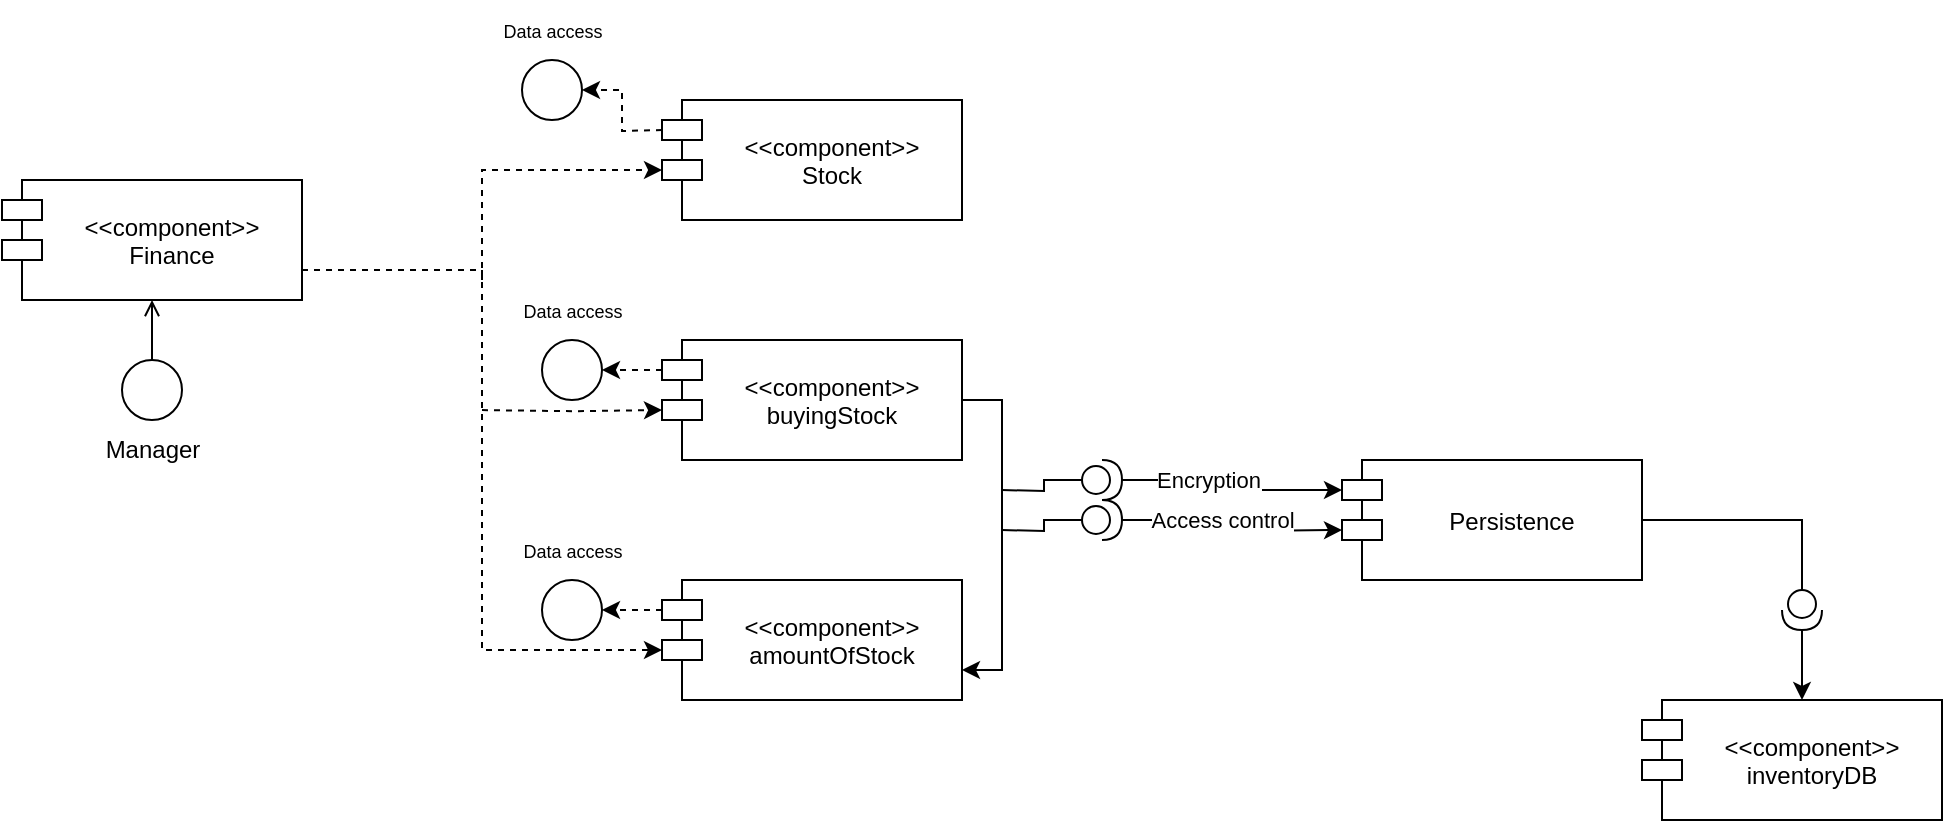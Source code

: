 <mxfile version="23.0.1" type="google">
  <diagram name="Page-1" id="4F24C8K59VNdjJXLkKde">
    <mxGraphModel dx="874" dy="468" grid="1" gridSize="10" guides="1" tooltips="1" connect="1" arrows="1" fold="1" page="1" pageScale="1" pageWidth="850" pageHeight="1100" math="0" shadow="0">
      <root>
        <mxCell id="0" />
        <mxCell id="1" parent="0" />
        <mxCell id="g4TBFu642CuOUHY3i4kS-2" style="edgeStyle=orthogonalEdgeStyle;rounded=0;orthogonalLoop=1;jettySize=auto;html=1;exitX=1;exitY=0.75;exitDx=0;exitDy=0;entryX=0;entryY=0;entryDx=0;entryDy=35;entryPerimeter=0;dashed=1;" parent="1" source="g4TBFu642CuOUHY3i4kS-3" target="g4TBFu642CuOUHY3i4kS-8" edge="1">
          <mxGeometry relative="1" as="geometry" />
        </mxCell>
        <mxCell id="g4TBFu642CuOUHY3i4kS-3" value="&lt;&lt;component&gt;&gt;&#xa;Finance" style="shape=module;align=left;spacingLeft=20;align=center;verticalAlign=middle;fillStyle=auto;horizontal=1;" parent="1" vertex="1">
          <mxGeometry x="120" y="270" width="150" height="60" as="geometry" />
        </mxCell>
        <mxCell id="g4TBFu642CuOUHY3i4kS-4" value="" style="ellipse;html=1;fillStyle=auto;" parent="1" vertex="1">
          <mxGeometry x="180" y="360" width="30" height="30" as="geometry" />
        </mxCell>
        <mxCell id="g4TBFu642CuOUHY3i4kS-5" value="" style="endArrow=open;html=1;rounded=0;align=center;verticalAlign=top;endFill=0;labelBackgroundColor=none;endSize=6;entryX=0.5;entryY=1;entryDx=0;entryDy=0;" parent="1" source="g4TBFu642CuOUHY3i4kS-4" target="g4TBFu642CuOUHY3i4kS-3" edge="1">
          <mxGeometry relative="1" as="geometry">
            <mxPoint x="180" y="290" as="targetPoint" />
          </mxGeometry>
        </mxCell>
        <mxCell id="g4TBFu642CuOUHY3i4kS-6" value="Manager" style="text;html=1;align=center;verticalAlign=middle;resizable=0;points=[];autosize=1;strokeColor=none;fillColor=none;" parent="1" vertex="1">
          <mxGeometry x="160" y="390" width="70" height="30" as="geometry" />
        </mxCell>
        <mxCell id="g4TBFu642CuOUHY3i4kS-7" style="edgeStyle=orthogonalEdgeStyle;rounded=0;orthogonalLoop=1;jettySize=auto;html=1;exitX=0;exitY=0;exitDx=0;exitDy=15;exitPerimeter=0;dashed=1;" parent="1" source="g4TBFu642CuOUHY3i4kS-8" edge="1">
          <mxGeometry relative="1" as="geometry">
            <mxPoint x="420" y="485.053" as="targetPoint" />
          </mxGeometry>
        </mxCell>
        <mxCell id="g4TBFu642CuOUHY3i4kS-8" value="&lt;&lt;component&gt;&gt;&#xa;amountOfStock" style="shape=module;align=left;spacingLeft=20;align=center;verticalAlign=middle;fillStyle=auto;horizontal=1;" parent="1" vertex="1">
          <mxGeometry x="450" y="470" width="150" height="60" as="geometry" />
        </mxCell>
        <mxCell id="g4TBFu642CuOUHY3i4kS-10" style="edgeStyle=orthogonalEdgeStyle;rounded=0;orthogonalLoop=1;jettySize=auto;html=1;exitX=0;exitY=0;exitDx=0;exitDy=35;exitPerimeter=0;dashed=1;entryX=0;entryY=0;entryDx=0;entryDy=35;entryPerimeter=0;" parent="1" target="g4TBFu642CuOUHY3i4kS-11" edge="1">
          <mxGeometry relative="1" as="geometry">
            <mxPoint x="360" y="385.053" as="sourcePoint" />
          </mxGeometry>
        </mxCell>
        <mxCell id="g4TBFu642CuOUHY3i4kS-56" style="edgeStyle=orthogonalEdgeStyle;rounded=0;orthogonalLoop=1;jettySize=auto;html=1;entryX=1;entryY=0.75;entryDx=0;entryDy=0;exitX=1;exitY=0.5;exitDx=0;exitDy=0;" parent="1" source="g4TBFu642CuOUHY3i4kS-11" target="g4TBFu642CuOUHY3i4kS-8" edge="1">
          <mxGeometry relative="1" as="geometry" />
        </mxCell>
        <mxCell id="g4TBFu642CuOUHY3i4kS-11" value="&lt;&lt;component&gt;&gt;&#xa;buyingStock" style="shape=module;align=left;spacingLeft=20;align=center;verticalAlign=middle;fillStyle=auto;horizontal=1;" parent="1" vertex="1">
          <mxGeometry x="450" y="350" width="150" height="60" as="geometry" />
        </mxCell>
        <mxCell id="g4TBFu642CuOUHY3i4kS-13" style="edgeStyle=orthogonalEdgeStyle;rounded=0;orthogonalLoop=1;jettySize=auto;html=1;dashed=1;entryX=0;entryY=0;entryDx=0;entryDy=35;entryPerimeter=0;" parent="1" target="g4TBFu642CuOUHY3i4kS-14" edge="1">
          <mxGeometry relative="1" as="geometry">
            <mxPoint x="360" y="320" as="sourcePoint" />
            <Array as="points">
              <mxPoint x="360" y="265" />
            </Array>
          </mxGeometry>
        </mxCell>
        <mxCell id="g4TBFu642CuOUHY3i4kS-14" value="&lt;&lt;component&gt;&gt;&#xa;Stock" style="shape=module;align=left;spacingLeft=20;align=center;verticalAlign=middle;fillStyle=auto;horizontal=1;" parent="1" vertex="1">
          <mxGeometry x="450" y="230" width="150" height="60" as="geometry" />
        </mxCell>
        <mxCell id="g4TBFu642CuOUHY3i4kS-17" value="" style="ellipse;html=1;fillStyle=auto;" parent="1" vertex="1">
          <mxGeometry x="390" y="470" width="30" height="30" as="geometry" />
        </mxCell>
        <mxCell id="g4TBFu642CuOUHY3i4kS-18" style="edgeStyle=orthogonalEdgeStyle;rounded=0;orthogonalLoop=1;jettySize=auto;html=1;exitX=0;exitY=0;exitDx=0;exitDy=15;exitPerimeter=0;dashed=1;" parent="1" edge="1">
          <mxGeometry relative="1" as="geometry">
            <mxPoint x="420" y="365.053" as="targetPoint" />
            <mxPoint x="450" y="365" as="sourcePoint" />
          </mxGeometry>
        </mxCell>
        <mxCell id="g4TBFu642CuOUHY3i4kS-19" value="" style="ellipse;html=1;fillStyle=auto;" parent="1" vertex="1">
          <mxGeometry x="390" y="350" width="30" height="30" as="geometry" />
        </mxCell>
        <mxCell id="g4TBFu642CuOUHY3i4kS-20" style="edgeStyle=orthogonalEdgeStyle;rounded=0;orthogonalLoop=1;jettySize=auto;html=1;exitX=0;exitY=0;exitDx=0;exitDy=15;exitPerimeter=0;dashed=1;entryX=1;entryY=0.5;entryDx=0;entryDy=0;" parent="1" target="g4TBFu642CuOUHY3i4kS-21" edge="1">
          <mxGeometry relative="1" as="geometry">
            <mxPoint x="420" y="245.053" as="targetPoint" />
            <mxPoint x="450" y="245" as="sourcePoint" />
          </mxGeometry>
        </mxCell>
        <mxCell id="g4TBFu642CuOUHY3i4kS-21" value="" style="ellipse;html=1;fillStyle=auto;" parent="1" vertex="1">
          <mxGeometry x="380" y="210" width="30" height="30" as="geometry" />
        </mxCell>
        <mxCell id="g4TBFu642CuOUHY3i4kS-24" value="&lt;font style=&quot;font-size: 9px;&quot;&gt;Data access&lt;/font&gt;" style="text;html=1;align=center;verticalAlign=middle;resizable=0;points=[];autosize=1;strokeColor=none;fillColor=none;" parent="1" vertex="1">
          <mxGeometry x="370" y="440" width="70" height="30" as="geometry" />
        </mxCell>
        <mxCell id="g4TBFu642CuOUHY3i4kS-25" value="&lt;font style=&quot;font-size: 9px;&quot;&gt;Data access&lt;/font&gt;" style="text;html=1;align=center;verticalAlign=middle;resizable=0;points=[];autosize=1;strokeColor=none;fillColor=none;" parent="1" vertex="1">
          <mxGeometry x="370" y="320" width="70" height="30" as="geometry" />
        </mxCell>
        <mxCell id="g4TBFu642CuOUHY3i4kS-26" value="&lt;font style=&quot;font-size: 9px;&quot;&gt;Data access&lt;/font&gt;" style="text;html=1;align=center;verticalAlign=middle;resizable=0;points=[];autosize=1;strokeColor=none;fillColor=none;" parent="1" vertex="1">
          <mxGeometry x="360" y="180" width="70" height="30" as="geometry" />
        </mxCell>
        <mxCell id="g4TBFu642CuOUHY3i4kS-52" style="edgeStyle=orthogonalEdgeStyle;rounded=0;orthogonalLoop=1;jettySize=auto;html=1;startArrow=none;" parent="1" source="g4TBFu642CuOUHY3i4kS-54" edge="1">
          <mxGeometry relative="1" as="geometry">
            <mxPoint x="1020.0" y="530" as="targetPoint" />
          </mxGeometry>
        </mxCell>
        <mxCell id="g4TBFu642CuOUHY3i4kS-51" value="Persistence" style="shape=module;align=left;spacingLeft=20;align=center;verticalAlign=middle;fillStyle=auto;horizontal=1;" parent="1" vertex="1">
          <mxGeometry x="790" y="410" width="150" height="60" as="geometry" />
        </mxCell>
        <mxCell id="g4TBFu642CuOUHY3i4kS-53" value="&lt;&lt;component&gt;&gt;&#xa;inventoryDB" style="shape=module;align=left;spacingLeft=20;align=center;verticalAlign=middle;fillStyle=auto;horizontal=1;" parent="1" vertex="1">
          <mxGeometry x="940" y="530" width="150" height="60" as="geometry" />
        </mxCell>
        <mxCell id="g4TBFu642CuOUHY3i4kS-55" value="" style="edgeStyle=orthogonalEdgeStyle;rounded=0;orthogonalLoop=1;jettySize=auto;html=1;endArrow=none;" parent="1" source="g4TBFu642CuOUHY3i4kS-51" target="g4TBFu642CuOUHY3i4kS-54" edge="1">
          <mxGeometry relative="1" as="geometry">
            <mxPoint x="1020.0" y="530" as="targetPoint" />
            <mxPoint x="940.0" y="440.034" as="sourcePoint" />
          </mxGeometry>
        </mxCell>
        <mxCell id="g4TBFu642CuOUHY3i4kS-54" value="" style="shape=providedRequiredInterface;html=1;verticalLabelPosition=bottom;sketch=0;fontSize=9;direction=south;" parent="1" vertex="1">
          <mxGeometry x="1010" y="475" width="20" height="20" as="geometry" />
        </mxCell>
        <mxCell id="g4TBFu642CuOUHY3i4kS-61" value="" style="edgeStyle=orthogonalEdgeStyle;rounded=0;orthogonalLoop=1;jettySize=auto;html=1;exitX=0;exitY=0;exitDx=0;exitDy=15;exitPerimeter=0;entryX=0;entryY=0.5;entryDx=0;entryDy=0;entryPerimeter=0;endArrow=none;" parent="1" target="g4TBFu642CuOUHY3i4kS-60" edge="1">
          <mxGeometry relative="1" as="geometry">
            <mxPoint x="790" y="425" as="targetPoint" />
            <mxPoint x="620" y="425" as="sourcePoint" />
          </mxGeometry>
        </mxCell>
        <mxCell id="g4TBFu642CuOUHY3i4kS-62" style="edgeStyle=orthogonalEdgeStyle;rounded=0;orthogonalLoop=1;jettySize=auto;html=1;entryX=0;entryY=0;entryDx=0;entryDy=15;entryPerimeter=0;" parent="1" source="g4TBFu642CuOUHY3i4kS-60" target="g4TBFu642CuOUHY3i4kS-51" edge="1">
          <mxGeometry relative="1" as="geometry" />
        </mxCell>
        <mxCell id="g4TBFu642CuOUHY3i4kS-64" value="Encryption" style="edgeLabel;html=1;align=center;verticalAlign=middle;resizable=0;points=[];" parent="g4TBFu642CuOUHY3i4kS-62" vertex="1" connectable="0">
          <mxGeometry x="-0.252" relative="1" as="geometry">
            <mxPoint as="offset" />
          </mxGeometry>
        </mxCell>
        <mxCell id="g4TBFu642CuOUHY3i4kS-60" value="" style="shape=providedRequiredInterface;html=1;verticalLabelPosition=bottom;sketch=0;fontSize=9;direction=east;" parent="1" vertex="1">
          <mxGeometry x="660" y="410" width="20" height="20" as="geometry" />
        </mxCell>
        <mxCell id="g4TBFu642CuOUHY3i4kS-72" value="" style="edgeStyle=orthogonalEdgeStyle;rounded=0;orthogonalLoop=1;jettySize=auto;html=1;exitX=0;exitY=0;exitDx=0;exitDy=15;exitPerimeter=0;entryX=0;entryY=0.5;entryDx=0;entryDy=0;entryPerimeter=0;endArrow=none;" parent="1" target="g4TBFu642CuOUHY3i4kS-75" edge="1">
          <mxGeometry relative="1" as="geometry">
            <mxPoint x="790" y="445" as="targetPoint" />
            <mxPoint x="620" y="445" as="sourcePoint" />
          </mxGeometry>
        </mxCell>
        <mxCell id="g4TBFu642CuOUHY3i4kS-73" style="edgeStyle=orthogonalEdgeStyle;rounded=0;orthogonalLoop=1;jettySize=auto;html=1;entryX=0;entryY=0;entryDx=0;entryDy=15;entryPerimeter=0;" parent="1" source="g4TBFu642CuOUHY3i4kS-75" edge="1">
          <mxGeometry relative="1" as="geometry">
            <mxPoint x="790" y="445" as="targetPoint" />
          </mxGeometry>
        </mxCell>
        <mxCell id="g4TBFu642CuOUHY3i4kS-74" value="Access control" style="edgeLabel;html=1;align=center;verticalAlign=middle;resizable=0;points=[];" parent="g4TBFu642CuOUHY3i4kS-73" vertex="1" connectable="0">
          <mxGeometry x="-0.252" relative="1" as="geometry">
            <mxPoint x="7" as="offset" />
          </mxGeometry>
        </mxCell>
        <mxCell id="g4TBFu642CuOUHY3i4kS-75" value="" style="shape=providedRequiredInterface;html=1;verticalLabelPosition=bottom;sketch=0;fontSize=9;direction=east;" parent="1" vertex="1">
          <mxGeometry x="660" y="430" width="20" height="20" as="geometry" />
        </mxCell>
      </root>
    </mxGraphModel>
  </diagram>
</mxfile>
